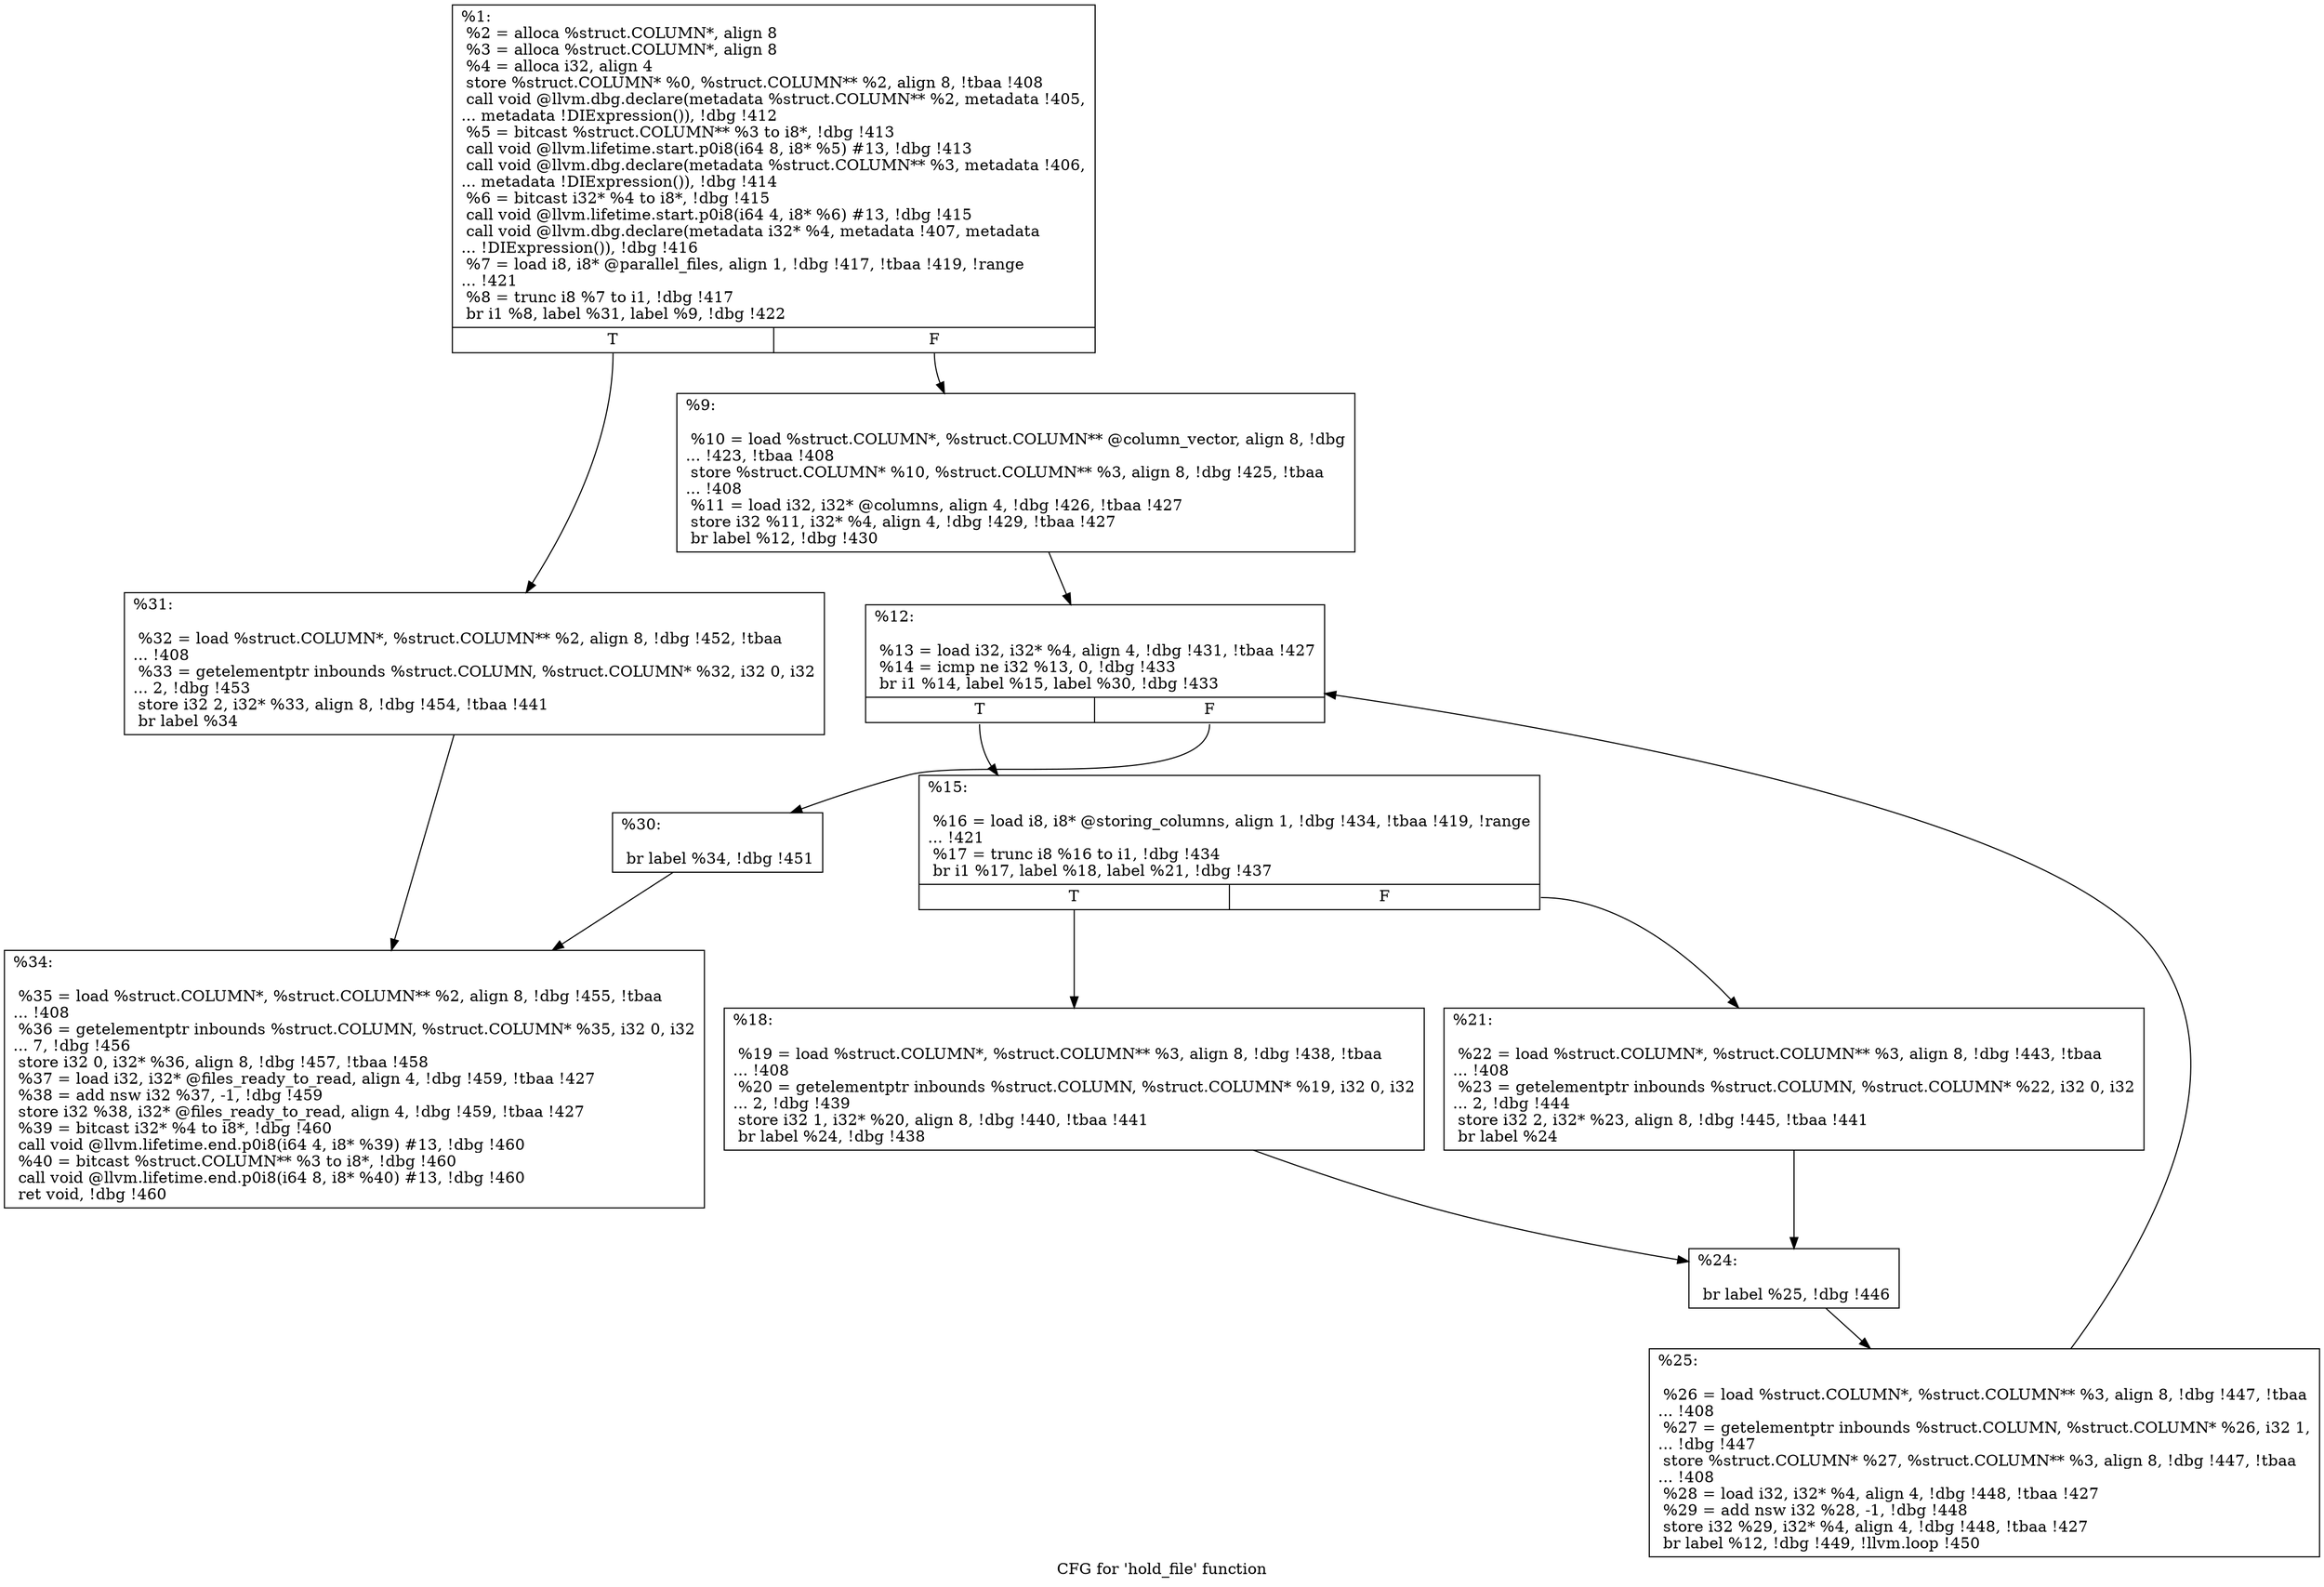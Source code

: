 digraph "CFG for 'hold_file' function" {
	label="CFG for 'hold_file' function";

	Node0x214e3b0 [shape=record,label="{%1:\l  %2 = alloca %struct.COLUMN*, align 8\l  %3 = alloca %struct.COLUMN*, align 8\l  %4 = alloca i32, align 4\l  store %struct.COLUMN* %0, %struct.COLUMN** %2, align 8, !tbaa !408\l  call void @llvm.dbg.declare(metadata %struct.COLUMN** %2, metadata !405,\l... metadata !DIExpression()), !dbg !412\l  %5 = bitcast %struct.COLUMN** %3 to i8*, !dbg !413\l  call void @llvm.lifetime.start.p0i8(i64 8, i8* %5) #13, !dbg !413\l  call void @llvm.dbg.declare(metadata %struct.COLUMN** %3, metadata !406,\l... metadata !DIExpression()), !dbg !414\l  %6 = bitcast i32* %4 to i8*, !dbg !415\l  call void @llvm.lifetime.start.p0i8(i64 4, i8* %6) #13, !dbg !415\l  call void @llvm.dbg.declare(metadata i32* %4, metadata !407, metadata\l... !DIExpression()), !dbg !416\l  %7 = load i8, i8* @parallel_files, align 1, !dbg !417, !tbaa !419, !range\l... !421\l  %8 = trunc i8 %7 to i1, !dbg !417\l  br i1 %8, label %31, label %9, !dbg !422\l|{<s0>T|<s1>F}}"];
	Node0x214e3b0:s0 -> Node0x20ddd00;
	Node0x214e3b0:s1 -> Node0x20dda80;
	Node0x20dda80 [shape=record,label="{%9:\l\l  %10 = load %struct.COLUMN*, %struct.COLUMN** @column_vector, align 8, !dbg\l... !423, !tbaa !408\l  store %struct.COLUMN* %10, %struct.COLUMN** %3, align 8, !dbg !425, !tbaa\l... !408\l  %11 = load i32, i32* @columns, align 4, !dbg !426, !tbaa !427\l  store i32 %11, i32* %4, align 4, !dbg !429, !tbaa !427\l  br label %12, !dbg !430\l}"];
	Node0x20dda80 -> Node0x20ddad0;
	Node0x20ddad0 [shape=record,label="{%12:\l\l  %13 = load i32, i32* %4, align 4, !dbg !431, !tbaa !427\l  %14 = icmp ne i32 %13, 0, !dbg !433\l  br i1 %14, label %15, label %30, !dbg !433\l|{<s0>T|<s1>F}}"];
	Node0x20ddad0:s0 -> Node0x20ddb20;
	Node0x20ddad0:s1 -> Node0x20ddcb0;
	Node0x20ddb20 [shape=record,label="{%15:\l\l  %16 = load i8, i8* @storing_columns, align 1, !dbg !434, !tbaa !419, !range\l... !421\l  %17 = trunc i8 %16 to i1, !dbg !434\l  br i1 %17, label %18, label %21, !dbg !437\l|{<s0>T|<s1>F}}"];
	Node0x20ddb20:s0 -> Node0x20ddb70;
	Node0x20ddb20:s1 -> Node0x20ddbc0;
	Node0x20ddb70 [shape=record,label="{%18:\l\l  %19 = load %struct.COLUMN*, %struct.COLUMN** %3, align 8, !dbg !438, !tbaa\l... !408\l  %20 = getelementptr inbounds %struct.COLUMN, %struct.COLUMN* %19, i32 0, i32\l... 2, !dbg !439\l  store i32 1, i32* %20, align 8, !dbg !440, !tbaa !441\l  br label %24, !dbg !438\l}"];
	Node0x20ddb70 -> Node0x20ddc10;
	Node0x20ddbc0 [shape=record,label="{%21:\l\l  %22 = load %struct.COLUMN*, %struct.COLUMN** %3, align 8, !dbg !443, !tbaa\l... !408\l  %23 = getelementptr inbounds %struct.COLUMN, %struct.COLUMN* %22, i32 0, i32\l... 2, !dbg !444\l  store i32 2, i32* %23, align 8, !dbg !445, !tbaa !441\l  br label %24\l}"];
	Node0x20ddbc0 -> Node0x20ddc10;
	Node0x20ddc10 [shape=record,label="{%24:\l\l  br label %25, !dbg !446\l}"];
	Node0x20ddc10 -> Node0x20ddc60;
	Node0x20ddc60 [shape=record,label="{%25:\l\l  %26 = load %struct.COLUMN*, %struct.COLUMN** %3, align 8, !dbg !447, !tbaa\l... !408\l  %27 = getelementptr inbounds %struct.COLUMN, %struct.COLUMN* %26, i32 1,\l... !dbg !447\l  store %struct.COLUMN* %27, %struct.COLUMN** %3, align 8, !dbg !447, !tbaa\l... !408\l  %28 = load i32, i32* %4, align 4, !dbg !448, !tbaa !427\l  %29 = add nsw i32 %28, -1, !dbg !448\l  store i32 %29, i32* %4, align 4, !dbg !448, !tbaa !427\l  br label %12, !dbg !449, !llvm.loop !450\l}"];
	Node0x20ddc60 -> Node0x20ddad0;
	Node0x20ddcb0 [shape=record,label="{%30:\l\l  br label %34, !dbg !451\l}"];
	Node0x20ddcb0 -> Node0x20ddd50;
	Node0x20ddd00 [shape=record,label="{%31:\l\l  %32 = load %struct.COLUMN*, %struct.COLUMN** %2, align 8, !dbg !452, !tbaa\l... !408\l  %33 = getelementptr inbounds %struct.COLUMN, %struct.COLUMN* %32, i32 0, i32\l... 2, !dbg !453\l  store i32 2, i32* %33, align 8, !dbg !454, !tbaa !441\l  br label %34\l}"];
	Node0x20ddd00 -> Node0x20ddd50;
	Node0x20ddd50 [shape=record,label="{%34:\l\l  %35 = load %struct.COLUMN*, %struct.COLUMN** %2, align 8, !dbg !455, !tbaa\l... !408\l  %36 = getelementptr inbounds %struct.COLUMN, %struct.COLUMN* %35, i32 0, i32\l... 7, !dbg !456\l  store i32 0, i32* %36, align 8, !dbg !457, !tbaa !458\l  %37 = load i32, i32* @files_ready_to_read, align 4, !dbg !459, !tbaa !427\l  %38 = add nsw i32 %37, -1, !dbg !459\l  store i32 %38, i32* @files_ready_to_read, align 4, !dbg !459, !tbaa !427\l  %39 = bitcast i32* %4 to i8*, !dbg !460\l  call void @llvm.lifetime.end.p0i8(i64 4, i8* %39) #13, !dbg !460\l  %40 = bitcast %struct.COLUMN** %3 to i8*, !dbg !460\l  call void @llvm.lifetime.end.p0i8(i64 8, i8* %40) #13, !dbg !460\l  ret void, !dbg !460\l}"];
}
